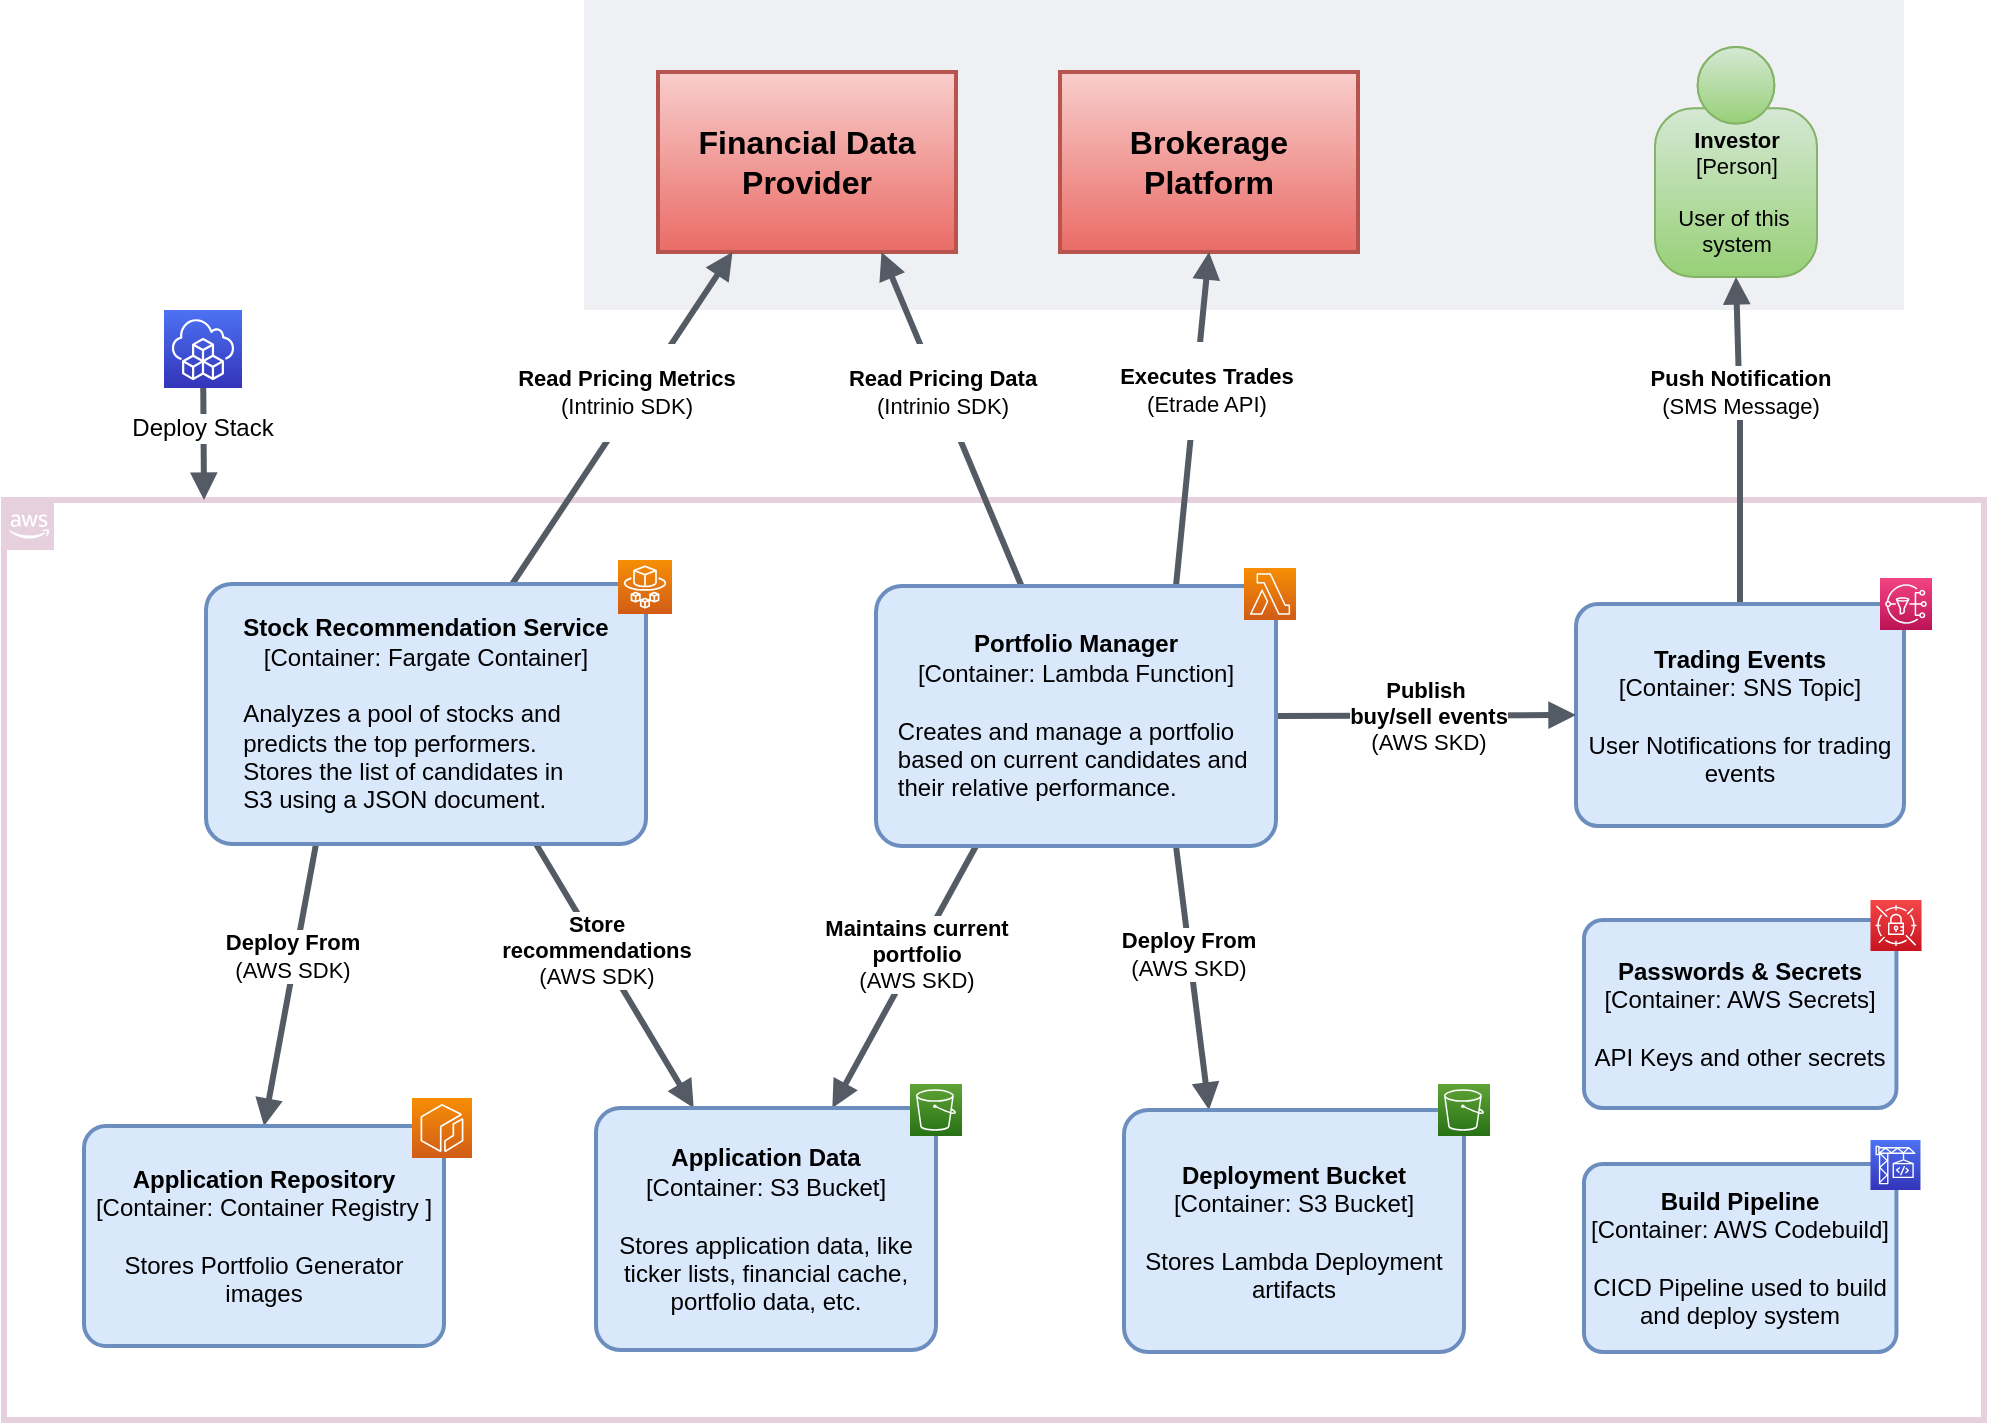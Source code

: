 <mxfile version="12.8.8" type="device"><diagram id="Y7DirXXSIm_ZoN8muHu_" name="Page-1"><mxGraphModel dx="830" dy="639" grid="1" gridSize="10" guides="1" tooltips="1" connect="1" arrows="1" fold="1" page="1" pageScale="1" pageWidth="1100" pageHeight="850" math="0" shadow="0"><root><mxCell id="0"/><mxCell id="1" parent="0"/><mxCell id="HmNHVfe-KSMg5wvuYWNh-1" value="" style="points=[[0,0],[0.25,0],[0.5,0],[0.75,0],[1,0],[1,0.25],[1,0.5],[1,0.75],[1,1],[0.75,1],[0.5,1],[0.25,1],[0,1],[0,0.75],[0,0.5],[0,0.25]];outlineConnect=0;html=1;whiteSpace=wrap;fontSize=12;fontStyle=0;shape=mxgraph.aws4.group;grIcon=mxgraph.aws4.group_aws_cloud_alt;verticalAlign=top;align=left;spacingLeft=30;strokeWidth=3;fillColor=none;strokeColor=#E6D0DE;" parent="1" vertex="1"><mxGeometry x="20" y="320" width="990" height="460" as="geometry"/></mxCell><mxCell id="3LC7s6ZXhauxLwN3KTIU-57" value="" style="fillColor=#EFF0F3;strokeColor=none;dashed=0;verticalAlign=top;fontStyle=0;fontColor=#232F3D;html=0;" parent="1" vertex="1"><mxGeometry x="310" y="70" width="660" height="155" as="geometry"/></mxCell><mxCell id="3LC7s6ZXhauxLwN3KTIU-36" value="Brokerage &lt;br style=&quot;font-size: 16px;&quot;&gt;Platform" style="rounded=0;whiteSpace=wrap;html=1;fillColor=#f8cecc;fontStyle=1;fontSize=16;strokeColor=#b85450;gradientColor=#ea6b66;strokeWidth=2;" parent="1" vertex="1"><mxGeometry x="548" y="106" width="149" height="90" as="geometry"/></mxCell><mxCell id="3LC7s6ZXhauxLwN3KTIU-42" value="" style="html=1;endArrow=none;elbow=vertical;startArrow=block;startFill=1;strokeColor=#545B64;rounded=0;fontSize=16;entryX=0.75;entryY=0;entryDx=0;entryDy=0;entryPerimeter=0;exitX=0.5;exitY=1;exitDx=0;exitDy=0;strokeWidth=3;" parent="1" source="3LC7s6ZXhauxLwN3KTIU-36" target="3LC7s6ZXhauxLwN3KTIU-24" edge="1"><mxGeometry width="100" relative="1" as="geometry"><mxPoint x="465.946" y="529" as="sourcePoint"/><mxPoint x="510" y="440" as="targetPoint"/></mxGeometry></mxCell><mxCell id="3LC7s6ZXhauxLwN3KTIU-45" value="&lt;p style=&quot;font-size: 11px;&quot;&gt;&lt;font style=&quot;font-size: 11px;&quot;&gt;&lt;b style=&quot;font-size: 11px;&quot;&gt;Executes Trades&lt;br style=&quot;font-size: 11px;&quot;&gt;&lt;/b&gt;&lt;/font&gt;&lt;font style=&quot;font-size: 11px;&quot;&gt;(Etrade API)&lt;/font&gt;&lt;/p&gt;" style="text;html=1;align=center;verticalAlign=middle;resizable=0;points=[];labelBackgroundColor=#ffffff;fontSize=11;" parent="3LC7s6ZXhauxLwN3KTIU-42" vertex="1" connectable="0"><mxGeometry x="0.05" y="-4" relative="1" as="geometry"><mxPoint x="11.24" y="-18.01" as="offset"/></mxGeometry></mxCell><mxCell id="3LC7s6ZXhauxLwN3KTIU-52" value="Financial Data&lt;br&gt;Provider" style="rounded=0;whiteSpace=wrap;html=1;fillColor=#f8cecc;fontStyle=1;fontSize=16;strokeColor=#b85450;gradientColor=#ea6b66;strokeWidth=2;" parent="1" vertex="1"><mxGeometry x="347" y="106" width="149" height="90" as="geometry"/></mxCell><mxCell id="3LC7s6ZXhauxLwN3KTIU-53" value="" style="html=1;endArrow=none;elbow=vertical;startArrow=block;startFill=1;strokeColor=#545B64;rounded=0;fontSize=16;exitX=0.25;exitY=1;exitDx=0;exitDy=0;strokeWidth=3;" parent="1" source="3LC7s6ZXhauxLwN3KTIU-52" target="3LC7s6ZXhauxLwN3KTIU-26" edge="1"><mxGeometry width="100" relative="1" as="geometry"><mxPoint x="559.5" y="211" as="sourcePoint"/><mxPoint x="560" y="310" as="targetPoint"/></mxGeometry></mxCell><mxCell id="3LC7s6ZXhauxLwN3KTIU-54" value="&lt;p style=&quot;font-size: 11px&quot;&gt;&lt;font style=&quot;font-size: 11px&quot;&gt;&lt;b style=&quot;font-size: 11px&quot;&gt;Read Pricing Metrics&lt;br style=&quot;font-size: 11px&quot;&gt;&lt;/b&gt;&lt;/font&gt;&lt;font style=&quot;font-size: 11px&quot;&gt;(Intrinio SDK)&lt;/font&gt;&lt;/p&gt;" style="text;html=1;align=center;verticalAlign=middle;resizable=0;points=[];labelBackgroundColor=#ffffff;fontSize=11;" parent="3LC7s6ZXhauxLwN3KTIU-53" vertex="1" connectable="0"><mxGeometry x="0.05" y="-4" relative="1" as="geometry"><mxPoint x="7.96" y="-15.29" as="offset"/></mxGeometry></mxCell><mxCell id="3LC7s6ZXhauxLwN3KTIU-55" value="" style="html=1;endArrow=none;elbow=vertical;startArrow=block;startFill=1;strokeColor=#545B64;rounded=0;fontSize=16;exitX=0.75;exitY=1;exitDx=0;exitDy=0;strokeWidth=3;" parent="1" source="3LC7s6ZXhauxLwN3KTIU-52" target="3LC7s6ZXhauxLwN3KTIU-24" edge="1"><mxGeometry width="100" relative="1" as="geometry"><mxPoint x="569.5" y="221" as="sourcePoint"/><mxPoint x="570" y="320" as="targetPoint"/></mxGeometry></mxCell><mxCell id="3LC7s6ZXhauxLwN3KTIU-56" value="&lt;p style=&quot;font-size: 11px&quot;&gt;&lt;b&gt;Read Pricing Data&lt;br&gt;&lt;/b&gt;(Intrinio SDK)&lt;br&gt;&lt;/p&gt;" style="text;html=1;align=center;verticalAlign=middle;resizable=0;points=[];labelBackgroundColor=#ffffff;fontSize=11;" parent="3LC7s6ZXhauxLwN3KTIU-55" vertex="1" connectable="0"><mxGeometry x="0.05" y="-4" relative="1" as="geometry"><mxPoint x="-2.98" y="-19.82" as="offset"/></mxGeometry></mxCell><mxCell id="3LC7s6ZXhauxLwN3KTIU-78" value="&lt;b&gt;Investor&lt;/b&gt;&lt;br&gt;&lt;div&gt;[Person]&lt;/div&gt;&lt;br&gt;&lt;div&gt;User of this&amp;nbsp;&lt;/div&gt;&lt;div&gt;system&lt;/div&gt;" style="html=1;dashed=0;whitespace=wrap;fillColor=#d5e8d4;strokeColor=#82b366;shape=mxgraph.c4.person;align=center;points=[[0.5,0,0],[1,0.5,0],[1,0.75,0],[0.75,1,0],[0.5,1,0],[0.25,1,0],[0,0.75,0],[0,0.5,0]];fontSize=11;gradientColor=#97d077;" parent="1" vertex="1"><mxGeometry x="845.5" y="93.5" width="81" height="115" as="geometry"/></mxCell><mxCell id="3LC7s6ZXhauxLwN3KTIU-82" value="" style="html=1;endArrow=none;elbow=vertical;startArrow=block;startFill=1;strokeColor=#545B64;rounded=0;fontSize=16;exitX=0.5;exitY=1;exitDx=0;exitDy=0;exitPerimeter=0;strokeWidth=3;entryX=0.5;entryY=0;entryDx=0;entryDy=0;entryPerimeter=0;" parent="1" source="3LC7s6ZXhauxLwN3KTIU-78" target="3LC7s6ZXhauxLwN3KTIU-22" edge="1"><mxGeometry width="100" relative="1" as="geometry"><mxPoint x="800" y="270" as="sourcePoint"/><mxPoint x="790" y="270" as="targetPoint"/><Array as="points"><mxPoint x="888" y="280"/></Array></mxGeometry></mxCell><mxCell id="3LC7s6ZXhauxLwN3KTIU-83" value="&lt;b&gt;Push Notification&lt;/b&gt;&lt;br&gt;(SMS Message)" style="text;html=1;align=center;verticalAlign=middle;resizable=0;points=[];labelBackgroundColor=#ffffff;fontSize=11;" parent="3LC7s6ZXhauxLwN3KTIU-82" vertex="1" connectable="0"><mxGeometry x="0.18" y="1" relative="1" as="geometry"><mxPoint x="-0.89" y="-39.47" as="offset"/></mxGeometry></mxCell><mxCell id="3LC7s6ZXhauxLwN3KTIU-22" value="&lt;b&gt;Trading Events&lt;/b&gt;&lt;br&gt;&lt;div&gt;[Container:&amp;nbsp;&lt;span&gt;SNS Topic&lt;/span&gt;&lt;span&gt;]&lt;/span&gt;&lt;/div&gt;&lt;br&gt;&lt;div&gt;User Notifications for trading events&lt;/div&gt;" style="rounded=1;whiteSpace=wrap;html=1;labelBackgroundColor=none;fillColor=#dae8fc;align=center;arcSize=10;strokeColor=#6c8ebf;points=[[0.25,0,0],[0.5,0,0],[0.75,0,0],[1,0.25,0],[1,0.5,0],[1,0.75,0],[0.75,1,0],[0.5,1,0],[0.25,1,0],[0,0.75,0],[0,0.5,0],[0,0.25,0]];strokeWidth=2;" parent="1" vertex="1"><mxGeometry x="806" y="372" width="164" height="111" as="geometry"/></mxCell><mxCell id="3LC7s6ZXhauxLwN3KTIU-18" value="" style="outlineConnect=0;fontColor=#232F3E;gradientColor=#F34482;gradientDirection=north;fillColor=#BC1356;strokeColor=#ffffff;dashed=0;verticalLabelPosition=bottom;verticalAlign=top;align=center;html=1;fontSize=12;fontStyle=0;aspect=fixed;shape=mxgraph.aws4.resourceIcon;resIcon=mxgraph.aws4.sns;" parent="1" vertex="1"><mxGeometry x="958" y="359" width="26" height="26" as="geometry"/></mxCell><mxCell id="3LC7s6ZXhauxLwN3KTIU-49" value="" style="html=1;endArrow=none;elbow=vertical;startArrow=block;startFill=1;strokeColor=#545B64;rounded=0;fontSize=16;entryX=1;entryY=0.5;entryDx=0;entryDy=0;entryPerimeter=0;exitX=0;exitY=0.5;exitDx=0;exitDy=0;exitPerimeter=0;strokeWidth=3;" parent="1" source="3LC7s6ZXhauxLwN3KTIU-22" target="3LC7s6ZXhauxLwN3KTIU-24" edge="1"><mxGeometry width="100" relative="1" as="geometry"><mxPoint x="462.105" y="627" as="sourcePoint"/><mxPoint x="510" y="516" as="targetPoint"/></mxGeometry></mxCell><mxCell id="3LC7s6ZXhauxLwN3KTIU-50" value="&lt;b&gt;Publish&amp;nbsp;&lt;br&gt;buy/sell events&lt;/b&gt;&lt;br&gt;(AWS SKD)" style="text;html=1;align=center;verticalAlign=middle;resizable=0;points=[];labelBackgroundColor=#ffffff;fontSize=11;" parent="3LC7s6ZXhauxLwN3KTIU-49" vertex="1" connectable="0"><mxGeometry x="0.18" y="1" relative="1" as="geometry"><mxPoint x="14" y="-1" as="offset"/></mxGeometry></mxCell><mxCell id="3LC7s6ZXhauxLwN3KTIU-69" value="" style="html=1;endArrow=none;elbow=vertical;startArrow=block;startFill=1;strokeColor=#545B64;rounded=0;fontSize=16;entryX=0.75;entryY=1;entryDx=0;entryDy=0;entryPerimeter=0;exitX=0.25;exitY=0;exitDx=0;exitDy=0;exitPerimeter=0;strokeWidth=3;" parent="1" source="3LC7s6ZXhauxLwN3KTIU-67" target="3LC7s6ZXhauxLwN3KTIU-24" edge="1"><mxGeometry width="100" relative="1" as="geometry"><mxPoint x="690" y="625" as="sourcePoint"/><mxPoint x="562" y="524" as="targetPoint"/></mxGeometry></mxCell><mxCell id="3LC7s6ZXhauxLwN3KTIU-70" value="&lt;b&gt;Deploy From&lt;/b&gt;&lt;br&gt;(AWS SKD)" style="text;html=1;align=center;verticalAlign=middle;resizable=0;points=[];labelBackgroundColor=#ffffff;fontSize=11;" parent="3LC7s6ZXhauxLwN3KTIU-69" vertex="1" connectable="0"><mxGeometry x="0.18" y="1" relative="1" as="geometry"><mxPoint as="offset"/></mxGeometry></mxCell><mxCell id="3LC7s6ZXhauxLwN3KTIU-41" value="" style="html=1;endArrow=none;elbow=vertical;startArrow=block;startFill=1;strokeColor=#545B64;rounded=0;fontSize=16;entryX=0.25;entryY=1;entryDx=0;entryDy=0;entryPerimeter=0;strokeWidth=3;" parent="1" source="3LC7s6ZXhauxLwN3KTIU-20" target="3LC7s6ZXhauxLwN3KTIU-24" edge="1"><mxGeometry width="100" relative="1" as="geometry"><mxPoint x="392.092" y="613" as="sourcePoint"/><mxPoint x="327.5" y="524" as="targetPoint"/></mxGeometry></mxCell><mxCell id="3LC7s6ZXhauxLwN3KTIU-47" value="&lt;b&gt;Maintains current&lt;br&gt;portfolio&lt;/b&gt;&lt;br&gt;(AWS SKD)" style="text;html=1;align=center;verticalAlign=middle;resizable=0;points=[];labelBackgroundColor=#ffffff;fontSize=11;" parent="3LC7s6ZXhauxLwN3KTIU-41" vertex="1" connectable="0"><mxGeometry x="0.18" y="1" relative="1" as="geometry"><mxPoint as="offset"/></mxGeometry></mxCell><mxCell id="3LC7s6ZXhauxLwN3KTIU-39" value="" style="html=1;endArrow=none;elbow=vertical;startArrow=block;startFill=1;strokeColor=#545B64;rounded=0;fontSize=16;entryX=0.75;entryY=1;entryDx=0;entryDy=0;entryPerimeter=0;strokeWidth=3;" parent="1" source="3LC7s6ZXhauxLwN3KTIU-20" target="3LC7s6ZXhauxLwN3KTIU-26" edge="1"><mxGeometry width="100" relative="1" as="geometry"><mxPoint x="180" y="594" as="sourcePoint"/><mxPoint x="280" y="594" as="targetPoint"/></mxGeometry></mxCell><mxCell id="3LC7s6ZXhauxLwN3KTIU-46" value="&lt;b&gt;Store &lt;br&gt;recommendations&lt;/b&gt;&lt;br&gt;(AWS SDK)" style="text;html=1;align=center;verticalAlign=middle;resizable=0;points=[];labelBackgroundColor=#ffffff;fontSize=11;" parent="3LC7s6ZXhauxLwN3KTIU-39" vertex="1" connectable="0"><mxGeometry x="0.208" y="1" relative="1" as="geometry"><mxPoint x="-1" as="offset"/></mxGeometry></mxCell><mxCell id="3LC7s6ZXhauxLwN3KTIU-72" value="" style="html=1;endArrow=none;elbow=vertical;startArrow=block;startFill=1;strokeColor=#545B64;rounded=0;fontSize=16;entryX=0.25;entryY=1;entryDx=0;entryDy=0;entryPerimeter=0;exitX=0.5;exitY=0;exitDx=0;exitDy=0;exitPerimeter=0;strokeWidth=3;" parent="1" source="3LC7s6ZXhauxLwN3KTIU-63" target="3LC7s6ZXhauxLwN3KTIU-26" edge="1"><mxGeometry width="100" relative="1" as="geometry"><mxPoint x="419.373" y="635" as="sourcePoint"/><mxPoint x="337.5" y="510" as="targetPoint"/></mxGeometry></mxCell><mxCell id="3LC7s6ZXhauxLwN3KTIU-73" value="&lt;b&gt;Deploy From&lt;br&gt;&lt;/b&gt;(AWS SDK)" style="text;html=1;align=center;verticalAlign=middle;resizable=0;points=[];labelBackgroundColor=#ffffff;fontSize=11;" parent="3LC7s6ZXhauxLwN3KTIU-72" vertex="1" connectable="0"><mxGeometry x="0.208" y="1" relative="1" as="geometry"><mxPoint x="-1" as="offset"/></mxGeometry></mxCell><mxCell id="ih7cCxYgLdRblccWtTGH-3" value="&lt;b&gt;Build Pipeline&lt;/b&gt;&lt;br&gt;&lt;div&gt;[Container: AWS Codebuild&lt;span&gt;]&lt;/span&gt;&lt;/div&gt;&lt;br&gt;&lt;div&gt;CICD Pipeline used to build and deploy system&lt;/div&gt;" style="rounded=1;whiteSpace=wrap;html=1;labelBackgroundColor=none;fillColor=#dae8fc;align=center;arcSize=10;strokeColor=#6c8ebf;points=[[0.25,0,0],[0.5,0,0],[0.75,0,0],[1,0.25,0],[1,0.5,0],[1,0.75,0],[0.75,1,0],[0.5,1,0],[0.25,1,0],[0,0.75,0],[0,0.5,0],[0,0.25,0]];strokeWidth=2;" parent="1" vertex="1"><mxGeometry x="810" y="652" width="156.218" height="94" as="geometry"/></mxCell><mxCell id="ih7cCxYgLdRblccWtTGH-7" value="" style="outlineConnect=0;fontColor=#232F3E;gradientColor=#4D72F3;gradientDirection=north;fillColor=#3334B9;strokeColor=#ffffff;dashed=0;verticalLabelPosition=bottom;verticalAlign=top;align=center;html=1;fontSize=12;fontStyle=0;aspect=fixed;shape=mxgraph.aws4.resourceIcon;resIcon=mxgraph.aws4.codebuild;" parent="1" vertex="1"><mxGeometry x="953.24" y="640" width="25" height="25" as="geometry"/></mxCell><mxCell id="ih7cCxYgLdRblccWtTGH-8" value="" style="outlineConnect=0;fontColor=#232F3E;gradientColor=#4D72F3;gradientDirection=north;fillColor=#3334B9;strokeColor=#ffffff;dashed=0;verticalLabelPosition=bottom;verticalAlign=top;align=center;html=1;fontSize=12;fontStyle=0;aspect=fixed;shape=mxgraph.aws4.resourceIcon;resIcon=mxgraph.aws4.cloud_development_kit;" parent="1" vertex="1"><mxGeometry x="100" y="225" width="39" height="39" as="geometry"/></mxCell><mxCell id="ih7cCxYgLdRblccWtTGH-9" value="" style="html=1;endArrow=none;elbow=vertical;startArrow=block;startFill=1;strokeColor=#545B64;rounded=0;fontSize=16;strokeWidth=3;" parent="1" target="ih7cCxYgLdRblccWtTGH-8" edge="1"><mxGeometry width="100" relative="1" as="geometry"><mxPoint x="120" y="320" as="sourcePoint"/><mxPoint x="129.999" y="304" as="targetPoint"/></mxGeometry></mxCell><mxCell id="ih7cCxYgLdRblccWtTGH-11" value="Deploy Stack" style="text;html=1;align=center;verticalAlign=middle;resizable=0;points=[];labelBackgroundColor=#ffffff;" parent="ih7cCxYgLdRblccWtTGH-9" vertex="1" connectable="0"><mxGeometry x="0.307" y="1" relative="1" as="geometry"><mxPoint as="offset"/></mxGeometry></mxCell><mxCell id="3LC7s6ZXhauxLwN3KTIU-26" value="&lt;b&gt;Stock Recommendation Service&lt;/b&gt;&lt;br&gt;&lt;div&gt;[Container:&amp;nbsp;&lt;span&gt;Fargate Container&lt;/span&gt;&lt;span&gt;]&lt;/span&gt;&lt;/div&gt;&lt;div&gt;&lt;div style=&quot;text-align: center&quot;&gt;&lt;br&gt;&lt;/div&gt;&lt;/div&gt;&lt;div style=&quot;text-align: left&quot;&gt;Analyzes a pool of stocks and&lt;/div&gt;&lt;div style=&quot;text-align: left&quot;&gt;predicts the top performers.&lt;/div&gt;&lt;div style=&quot;text-align: left&quot;&gt;Stores the list of candidates in&lt;/div&gt;&lt;div style=&quot;text-align: left&quot;&gt;S3 using a JSON document.&lt;/div&gt;" style="rounded=1;whiteSpace=wrap;html=1;labelBackgroundColor=none;fillColor=#dae8fc;fontColor=#000000;align=center;arcSize=10;strokeColor=#6c8ebf;points=[[0.25,0,0],[0.5,0,0],[0.75,0,0],[1,0.25,0],[1,0.5,0],[1,0.75,0],[0.75,1,0],[0.5,1,0],[0.25,1,0],[0,0.75,0],[0,0.5,0],[0,0.25,0]];strokeWidth=2;" parent="1" vertex="1"><mxGeometry x="121" y="362" width="220" height="130" as="geometry"/></mxCell><mxCell id="p2PvPjZLqhaloyqTIfw_-1" value="" style="outlineConnect=0;fontColor=#232F3E;gradientColor=#F78E04;gradientDirection=north;fillColor=#D05C17;strokeColor=#ffffff;dashed=0;verticalLabelPosition=bottom;verticalAlign=top;align=center;html=1;fontSize=12;fontStyle=0;aspect=fixed;shape=mxgraph.aws4.resourceIcon;resIcon=mxgraph.aws4.fargate;" parent="1" vertex="1"><mxGeometry x="327" y="350" width="27" height="27" as="geometry"/></mxCell><mxCell id="3LC7s6ZXhauxLwN3KTIU-24" value="&lt;b&gt;Portfolio Manager&lt;/b&gt;&lt;br&gt;&lt;div&gt;[Container:&amp;nbsp;&lt;span&gt;Lambda Function&lt;/span&gt;&lt;span&gt;]&lt;/span&gt;&lt;/div&gt;&lt;br&gt;&lt;div&gt;&lt;div style=&quot;text-align: left&quot;&gt;Creates and manage&lt;span&gt;&amp;nbsp;a&amp;nbsp;&lt;/span&gt;&lt;span&gt;portfolio&amp;nbsp;&lt;/span&gt;&lt;/div&gt;&lt;div style=&quot;text-align: left&quot;&gt;&lt;span&gt;based&amp;nbsp;&lt;/span&gt;&lt;span&gt;on&amp;nbsp;&lt;/span&gt;&lt;span&gt;current&amp;nbsp;&lt;/span&gt;&lt;span&gt;candidates&amp;nbsp;&lt;/span&gt;&lt;span&gt;and&amp;nbsp;&lt;/span&gt;&lt;/div&gt;&lt;div style=&quot;text-align: left&quot;&gt;&lt;span&gt;their relative performance.&lt;/span&gt;&lt;/div&gt;&lt;/div&gt;" style="rounded=1;whiteSpace=wrap;html=1;labelBackgroundColor=none;fillColor=#dae8fc;fontColor=#000000;align=center;arcSize=10;strokeColor=#6c8ebf;points=[[0.25,0,0],[0.5,0,0],[0.75,0,0],[1,0.25,0],[1,0.5,0],[1,0.75,0],[0.75,1,0],[0.5,1,0],[0.25,1,0],[0,0.75,0],[0,0.5,0],[0,0.25,0]];strokeWidth=2;" parent="1" vertex="1"><mxGeometry x="456" y="363" width="200" height="130" as="geometry"/></mxCell><mxCell id="p2PvPjZLqhaloyqTIfw_-3" value="" style="outlineConnect=0;fontColor=#232F3E;gradientColor=#F78E04;gradientDirection=north;fillColor=#D05C17;strokeColor=#ffffff;dashed=0;verticalLabelPosition=bottom;verticalAlign=top;align=center;html=1;fontSize=12;fontStyle=0;aspect=fixed;shape=mxgraph.aws4.resourceIcon;resIcon=mxgraph.aws4.lambda;" parent="1" vertex="1"><mxGeometry x="640" y="354" width="26" height="26" as="geometry"/></mxCell><mxCell id="OgrkMi5bfw84NBAxg_OR-1" value="&lt;b&gt;Passwords &amp;amp; Secrets&lt;/b&gt;&lt;br&gt;&lt;div&gt;[Container: AWS Secrets&lt;span&gt;]&lt;/span&gt;&lt;/div&gt;&lt;br&gt;&lt;div&gt;API Keys and other secrets&lt;/div&gt;" style="rounded=1;whiteSpace=wrap;html=1;labelBackgroundColor=none;fillColor=#dae8fc;align=center;arcSize=10;strokeColor=#6c8ebf;points=[[0.25,0,0],[0.5,0,0],[0.75,0,0],[1,0.25,0],[1,0.5,0],[1,0.75,0],[0.75,1,0],[0.5,1,0],[0.25,1,0],[0,0.75,0],[0,0.5,0],[0,0.25,0]];strokeWidth=2;" parent="1" vertex="1"><mxGeometry x="810" y="530" width="156.218" height="94" as="geometry"/></mxCell><mxCell id="OgrkMi5bfw84NBAxg_OR-2" value="" style="outlineConnect=0;fontColor=#232F3E;gradientColor=#F54749;gradientDirection=north;fillColor=#C7131F;strokeColor=#ffffff;dashed=0;verticalLabelPosition=bottom;verticalAlign=top;align=center;html=1;fontSize=12;fontStyle=0;aspect=fixed;shape=mxgraph.aws4.resourceIcon;resIcon=mxgraph.aws4.secrets_manager;" parent="1" vertex="1"><mxGeometry x="953.24" y="520" width="25.52" height="25.52" as="geometry"/></mxCell><mxCell id="3LC7s6ZXhauxLwN3KTIU-67" value="&lt;b&gt;Deployment Bucket&lt;/b&gt;&lt;br&gt;&lt;div&gt;[Container:&amp;nbsp;&lt;span&gt;S3 Bucket&lt;/span&gt;&lt;span&gt;]&lt;/span&gt;&lt;/div&gt;&lt;br&gt;&lt;div&gt;Stores Lambda Deployment artifacts&lt;br&gt;&lt;/div&gt;" style="rounded=1;whiteSpace=wrap;html=1;labelBackgroundColor=none;fillColor=#dae8fc;fontColor=#000000;align=center;arcSize=10;strokeColor=#6c8ebf;points=[[0.25,0,0],[0.5,0,0],[0.75,0,0],[1,0.25,0],[1,0.5,0],[1,0.75,0],[0.75,1,0],[0.5,1,0],[0.25,1,0],[0,0.75,0],[0,0.5,0],[0,0.25,0]];strokeWidth=2;" parent="1" vertex="1"><mxGeometry x="580" y="625" width="170" height="121" as="geometry"/></mxCell><mxCell id="3LC7s6ZXhauxLwN3KTIU-20" value="&lt;b&gt;Application Data&lt;/b&gt;&lt;br&gt;&lt;div&gt;[Container:&amp;nbsp;&lt;span&gt;S3 Bucket&lt;/span&gt;&lt;span&gt;]&lt;/span&gt;&lt;/div&gt;&lt;br&gt;&lt;div&gt;Stores application data, like ticker lists, financial cache, portfolio data, etc.&lt;br&gt;&lt;/div&gt;" style="rounded=1;whiteSpace=wrap;html=1;labelBackgroundColor=none;fillColor=#dae8fc;fontColor=#000000;align=center;arcSize=10;strokeColor=#6c8ebf;points=[[0.25,0,0],[0.5,0,0],[0.75,0,0],[1,0.25,0],[1,0.5,0],[1,0.75,0],[0.75,1,0],[0.5,1,0],[0.25,1,0],[0,0.75,0],[0,0.5,0],[0,0.25,0]];strokeWidth=2;" parent="1" vertex="1"><mxGeometry x="316" y="624" width="170" height="121" as="geometry"/></mxCell><mxCell id="3LC7s6ZXhauxLwN3KTIU-9" value="" style="outlineConnect=0;fontColor=#232F3E;gradientColor=#60A337;gradientDirection=north;fillColor=#277116;strokeColor=#ffffff;dashed=0;verticalLabelPosition=bottom;verticalAlign=top;align=center;html=1;fontSize=12;fontStyle=0;aspect=fixed;shape=mxgraph.aws4.resourceIcon;resIcon=mxgraph.aws4.s3;" parent="1" vertex="1"><mxGeometry x="473" y="612" width="26" height="26" as="geometry"/></mxCell><mxCell id="ih7cCxYgLdRblccWtTGH-17" value="" style="outlineConnect=0;fontColor=#232F3E;gradientColor=#60A337;gradientDirection=north;fillColor=#277116;strokeColor=#ffffff;dashed=0;verticalLabelPosition=bottom;verticalAlign=top;align=center;html=1;fontSize=12;fontStyle=0;aspect=fixed;shape=mxgraph.aws4.resourceIcon;resIcon=mxgraph.aws4.s3;" parent="1" vertex="1"><mxGeometry x="737" y="612" width="26" height="26" as="geometry"/></mxCell><mxCell id="3LC7s6ZXhauxLwN3KTIU-63" value="&lt;span&gt;&lt;b&gt;Application Repository&lt;/b&gt;&lt;/span&gt;&lt;br&gt;&lt;div&gt;[Container: Container Registry&lt;span&gt;&amp;nbsp;&lt;/span&gt;&lt;span&gt;]&lt;/span&gt;&lt;/div&gt;&lt;br&gt;&lt;div&gt;Stores Portfolio Generator images&lt;/div&gt;" style="rounded=1;whiteSpace=wrap;html=1;labelBackgroundColor=none;fillColor=#dae8fc;fontColor=#000000;align=center;arcSize=10;strokeColor=#6c8ebf;points=[[0.25,0,0],[0.5,0,0],[0.75,0,0],[1,0.25,0],[1,0.5,0],[1,0.75,0],[0.75,1,0],[0.5,1,0],[0.25,1,0],[0,0.75,0],[0,0.5,0],[0,0.25,0]];strokeWidth=2;" parent="1" vertex="1"><mxGeometry x="60" y="633" width="180" height="110" as="geometry"/></mxCell><mxCell id="3LC7s6ZXhauxLwN3KTIU-71" value="" style="outlineConnect=0;fontColor=#232F3E;gradientColor=#F78E04;gradientDirection=north;fillColor=#D05C17;strokeColor=#ffffff;dashed=0;verticalLabelPosition=bottom;verticalAlign=top;align=center;html=1;fontSize=12;fontStyle=0;aspect=fixed;shape=mxgraph.aws4.resourceIcon;resIcon=mxgraph.aws4.ecr;" parent="1" vertex="1"><mxGeometry x="224" y="619" width="30" height="30" as="geometry"/></mxCell></root></mxGraphModel></diagram></mxfile>